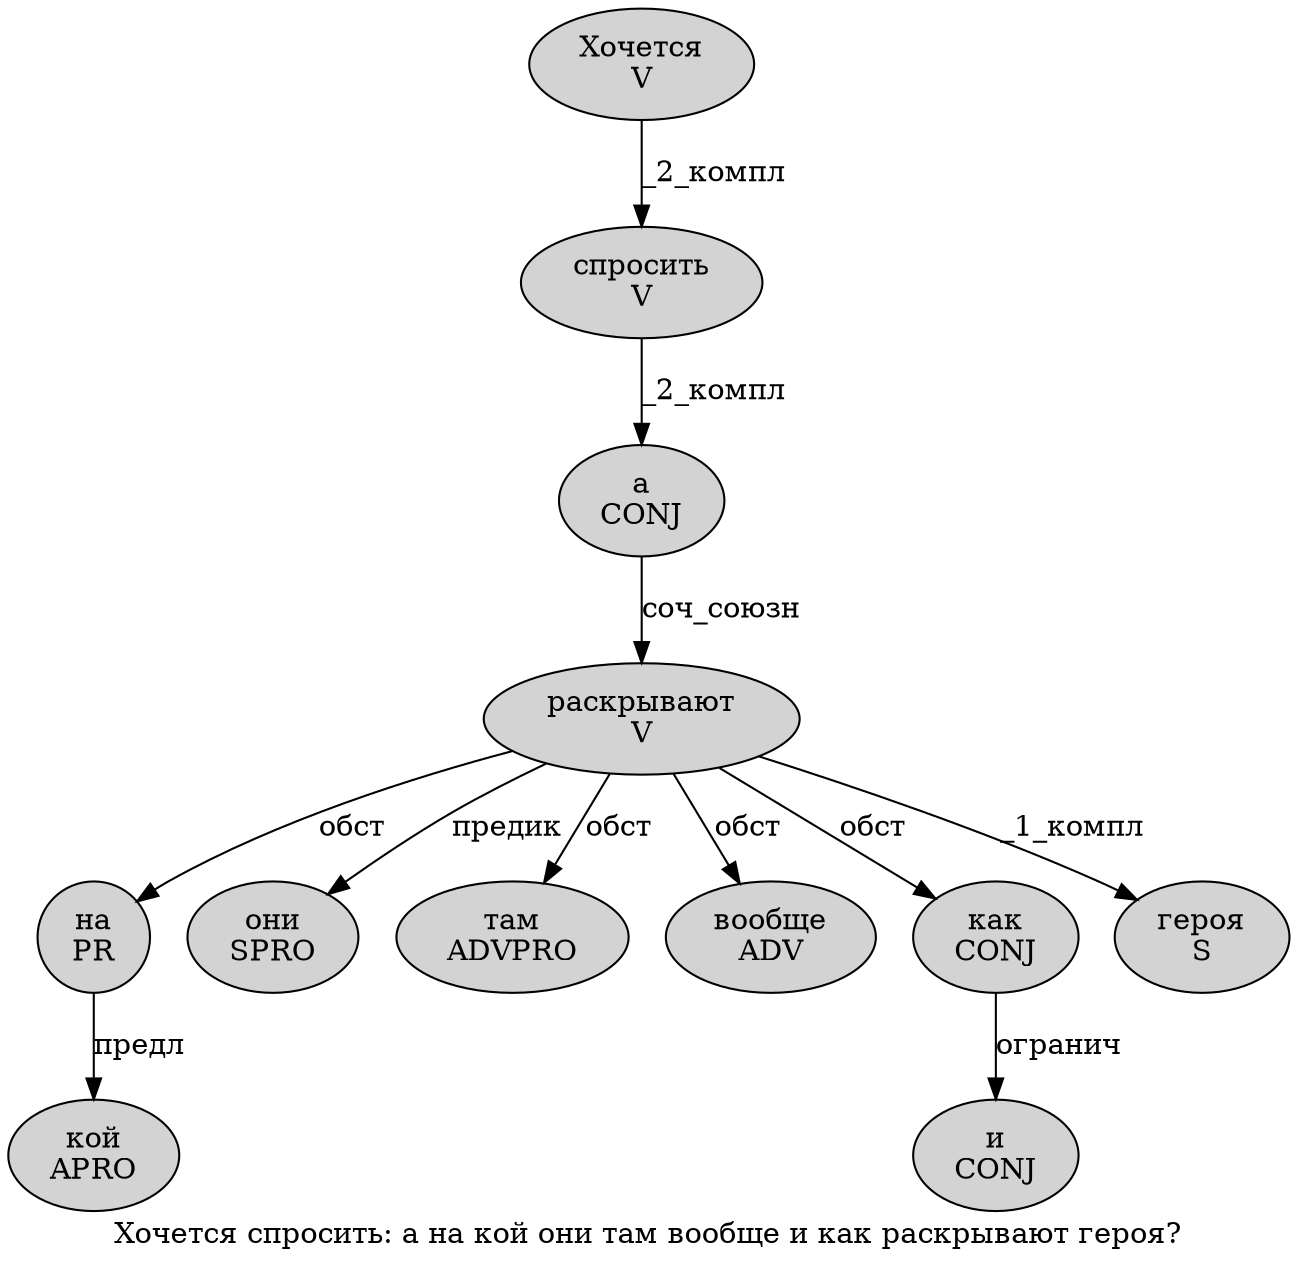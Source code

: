 digraph SENTENCE_4148 {
	graph [label="Хочется спросить: а на кой они там вообще и как раскрывают героя?"]
	node [style=filled]
		0 [label="Хочется
V" color="" fillcolor=lightgray penwidth=1 shape=ellipse]
		1 [label="спросить
V" color="" fillcolor=lightgray penwidth=1 shape=ellipse]
		3 [label="а
CONJ" color="" fillcolor=lightgray penwidth=1 shape=ellipse]
		4 [label="на
PR" color="" fillcolor=lightgray penwidth=1 shape=ellipse]
		5 [label="кой
APRO" color="" fillcolor=lightgray penwidth=1 shape=ellipse]
		6 [label="они
SPRO" color="" fillcolor=lightgray penwidth=1 shape=ellipse]
		7 [label="там
ADVPRO" color="" fillcolor=lightgray penwidth=1 shape=ellipse]
		8 [label="вообще
ADV" color="" fillcolor=lightgray penwidth=1 shape=ellipse]
		9 [label="и
CONJ" color="" fillcolor=lightgray penwidth=1 shape=ellipse]
		10 [label="как
CONJ" color="" fillcolor=lightgray penwidth=1 shape=ellipse]
		11 [label="раскрывают
V" color="" fillcolor=lightgray penwidth=1 shape=ellipse]
		12 [label="героя
S" color="" fillcolor=lightgray penwidth=1 shape=ellipse]
			0 -> 1 [label="_2_компл"]
			11 -> 4 [label="обст"]
			11 -> 6 [label="предик"]
			11 -> 7 [label="обст"]
			11 -> 8 [label="обст"]
			11 -> 10 [label="обст"]
			11 -> 12 [label="_1_компл"]
			3 -> 11 [label="соч_союзн"]
			10 -> 9 [label="огранич"]
			4 -> 5 [label="предл"]
			1 -> 3 [label="_2_компл"]
}